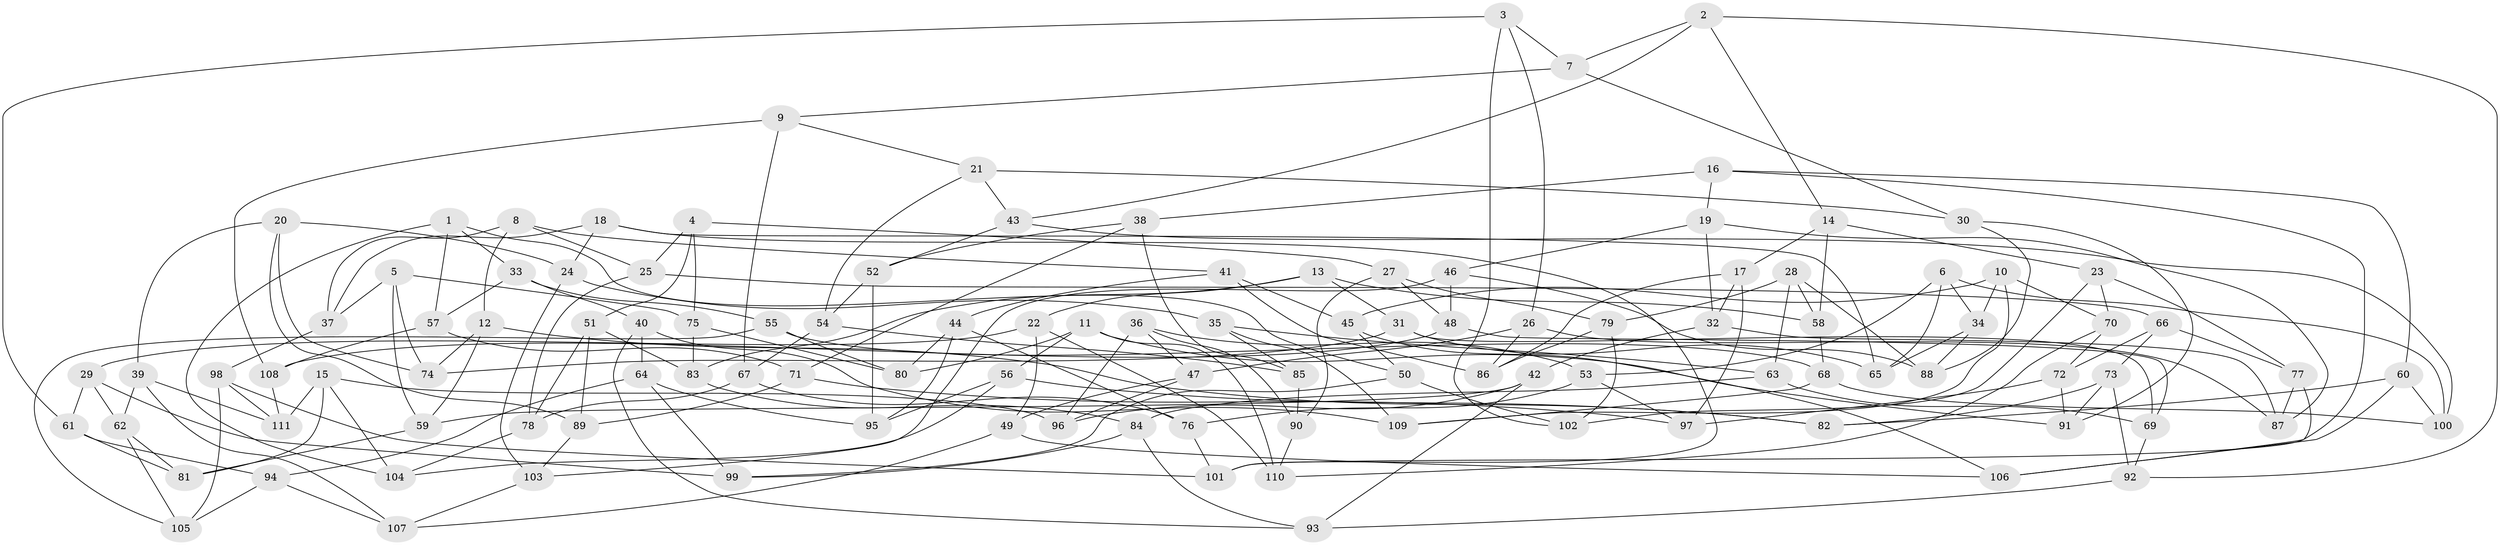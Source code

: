 // coarse degree distribution, {5: 0.14705882352941177, 6: 0.4852941176470588, 4: 0.36764705882352944}
// Generated by graph-tools (version 1.1) at 2025/42/03/06/25 10:42:23]
// undirected, 111 vertices, 222 edges
graph export_dot {
graph [start="1"]
  node [color=gray90,style=filled];
  1;
  2;
  3;
  4;
  5;
  6;
  7;
  8;
  9;
  10;
  11;
  12;
  13;
  14;
  15;
  16;
  17;
  18;
  19;
  20;
  21;
  22;
  23;
  24;
  25;
  26;
  27;
  28;
  29;
  30;
  31;
  32;
  33;
  34;
  35;
  36;
  37;
  38;
  39;
  40;
  41;
  42;
  43;
  44;
  45;
  46;
  47;
  48;
  49;
  50;
  51;
  52;
  53;
  54;
  55;
  56;
  57;
  58;
  59;
  60;
  61;
  62;
  63;
  64;
  65;
  66;
  67;
  68;
  69;
  70;
  71;
  72;
  73;
  74;
  75;
  76;
  77;
  78;
  79;
  80;
  81;
  82;
  83;
  84;
  85;
  86;
  87;
  88;
  89;
  90;
  91;
  92;
  93;
  94;
  95;
  96;
  97;
  98;
  99;
  100;
  101;
  102;
  103;
  104;
  105;
  106;
  107;
  108;
  109;
  110;
  111;
  1 -- 57;
  1 -- 50;
  1 -- 33;
  1 -- 104;
  2 -- 92;
  2 -- 7;
  2 -- 14;
  2 -- 43;
  3 -- 26;
  3 -- 102;
  3 -- 7;
  3 -- 61;
  4 -- 75;
  4 -- 51;
  4 -- 27;
  4 -- 25;
  5 -- 74;
  5 -- 59;
  5 -- 75;
  5 -- 37;
  6 -- 34;
  6 -- 100;
  6 -- 65;
  6 -- 53;
  7 -- 30;
  7 -- 9;
  8 -- 41;
  8 -- 12;
  8 -- 37;
  8 -- 25;
  9 -- 108;
  9 -- 21;
  9 -- 67;
  10 -- 34;
  10 -- 109;
  10 -- 45;
  10 -- 70;
  11 -- 80;
  11 -- 110;
  11 -- 56;
  11 -- 91;
  12 -- 59;
  12 -- 82;
  12 -- 74;
  13 -- 83;
  13 -- 22;
  13 -- 31;
  13 -- 58;
  14 -- 58;
  14 -- 17;
  14 -- 23;
  15 -- 81;
  15 -- 96;
  15 -- 111;
  15 -- 104;
  16 -- 19;
  16 -- 38;
  16 -- 60;
  16 -- 101;
  17 -- 86;
  17 -- 97;
  17 -- 32;
  18 -- 37;
  18 -- 101;
  18 -- 65;
  18 -- 24;
  19 -- 87;
  19 -- 46;
  19 -- 32;
  20 -- 89;
  20 -- 74;
  20 -- 39;
  20 -- 24;
  21 -- 43;
  21 -- 30;
  21 -- 54;
  22 -- 49;
  22 -- 110;
  22 -- 29;
  23 -- 70;
  23 -- 77;
  23 -- 102;
  24 -- 103;
  24 -- 35;
  25 -- 66;
  25 -- 78;
  26 -- 87;
  26 -- 86;
  26 -- 47;
  27 -- 79;
  27 -- 90;
  27 -- 48;
  28 -- 58;
  28 -- 63;
  28 -- 79;
  28 -- 88;
  29 -- 99;
  29 -- 62;
  29 -- 61;
  30 -- 91;
  30 -- 88;
  31 -- 74;
  31 -- 69;
  31 -- 65;
  32 -- 87;
  32 -- 42;
  33 -- 57;
  33 -- 40;
  33 -- 55;
  34 -- 88;
  34 -- 65;
  35 -- 85;
  35 -- 63;
  35 -- 109;
  36 -- 47;
  36 -- 90;
  36 -- 96;
  36 -- 53;
  37 -- 98;
  38 -- 71;
  38 -- 52;
  38 -- 85;
  39 -- 111;
  39 -- 62;
  39 -- 107;
  40 -- 109;
  40 -- 93;
  40 -- 64;
  41 -- 45;
  41 -- 44;
  41 -- 86;
  42 -- 59;
  42 -- 96;
  42 -- 93;
  43 -- 100;
  43 -- 52;
  44 -- 80;
  44 -- 95;
  44 -- 76;
  45 -- 50;
  45 -- 106;
  46 -- 48;
  46 -- 88;
  46 -- 103;
  47 -- 96;
  47 -- 49;
  48 -- 108;
  48 -- 69;
  49 -- 106;
  49 -- 107;
  50 -- 102;
  50 -- 99;
  51 -- 83;
  51 -- 89;
  51 -- 78;
  52 -- 95;
  52 -- 54;
  53 -- 76;
  53 -- 97;
  54 -- 67;
  54 -- 85;
  55 -- 80;
  55 -- 68;
  55 -- 105;
  56 -- 104;
  56 -- 95;
  56 -- 82;
  57 -- 71;
  57 -- 108;
  58 -- 68;
  59 -- 81;
  60 -- 100;
  60 -- 82;
  60 -- 106;
  61 -- 94;
  61 -- 81;
  62 -- 105;
  62 -- 81;
  63 -- 84;
  63 -- 69;
  64 -- 95;
  64 -- 99;
  64 -- 94;
  66 -- 77;
  66 -- 73;
  66 -- 72;
  67 -- 76;
  67 -- 78;
  68 -- 100;
  68 -- 109;
  69 -- 92;
  70 -- 110;
  70 -- 72;
  71 -- 89;
  71 -- 97;
  72 -- 91;
  72 -- 97;
  73 -- 91;
  73 -- 82;
  73 -- 92;
  75 -- 83;
  75 -- 80;
  76 -- 101;
  77 -- 87;
  77 -- 106;
  78 -- 104;
  79 -- 102;
  79 -- 86;
  83 -- 84;
  84 -- 99;
  84 -- 93;
  85 -- 90;
  89 -- 103;
  90 -- 110;
  92 -- 93;
  94 -- 105;
  94 -- 107;
  98 -- 111;
  98 -- 101;
  98 -- 105;
  103 -- 107;
  108 -- 111;
}

